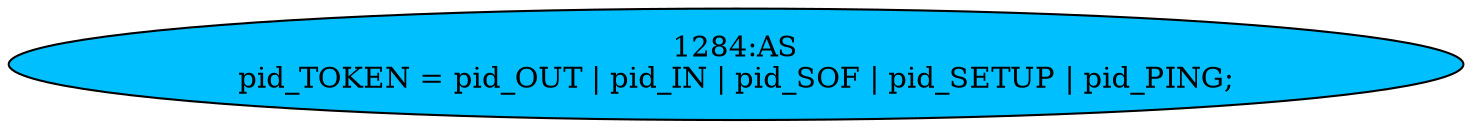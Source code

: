 strict digraph "" {
	node [label="\N"];
	"1284:AS"	 [ast="<pyverilog.vparser.ast.Assign object at 0x7f0647e572d0>",
		def_var="['pid_TOKEN']",
		fillcolor=deepskyblue,
		label="1284:AS
pid_TOKEN = pid_OUT | pid_IN | pid_SOF | pid_SETUP | pid_PING;",
		statements="[]",
		style=filled,
		typ=Assign,
		use_var="['pid_OUT', 'pid_IN', 'pid_SOF', 'pid_SETUP', 'pid_PING']"];
}
